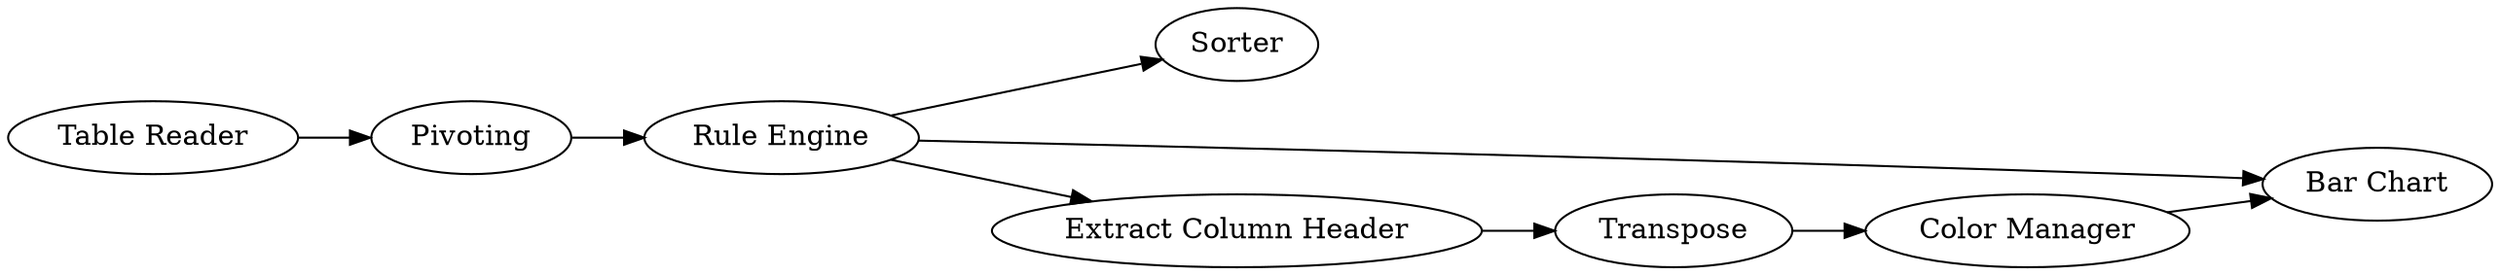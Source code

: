 digraph {
	2 [label=Pivoting]
	4 [label=Sorter]
	6 [label="Color Manager"]
	7 [label="Bar Chart"]
	8 [label="Extract Column Header"]
	9 [label=Transpose]
	12 [label="Rule Engine"]
	14 [label="Table Reader"]
	2 -> 12
	6 -> 7
	8 -> 9
	9 -> 6
	12 -> 8
	12 -> 4
	12 -> 7
	14 -> 2
	rankdir=LR
}
